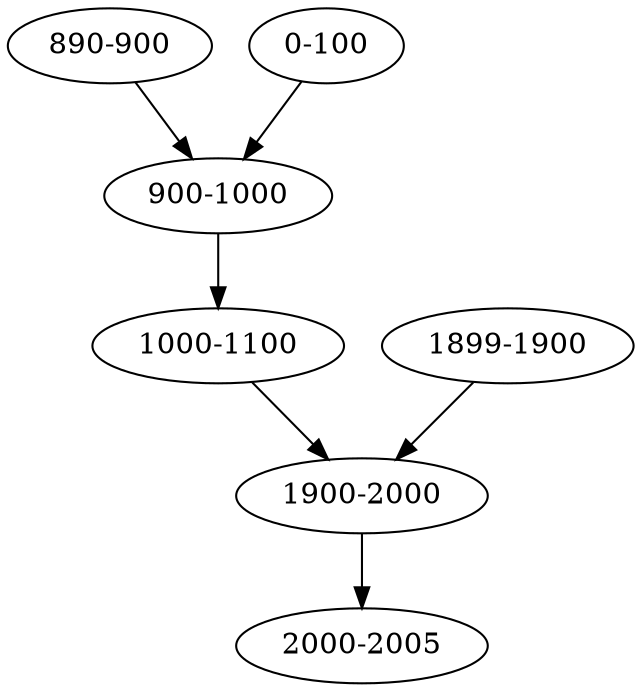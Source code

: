 strict digraph G {
"890-900" [data="[id=G2.1,strand=+,score=0.010000]"];
"900-1000" [data="[id=G1.1,strand=+,score=0.100000],[id=G2.1,strand=+,score=0.100000]"];
"1000-1100" [data="[id=G2.1,strand=+,score=0.100000]"];
"1899-1900" [data="[id=G3.1,strand=+,score=0.001000]"];
"1900-2000" [data="[id=G2.1,strand=+,score=0.100000],[id=G3.1,strand=+,score=0.100000]"];
"2000-2005" [data="[id=G3.1,strand=+,score=0.005000]"];
"0-100" [data="[id=G1.1,strand=+,score=0.100000]"];
"890-900" -> "900-1000"  [data="[id=G2.1,strand=+,score=0.001000]"];
"900-1000" -> "1000-1100"  [data="[id=G2.1,strand=+,score=0.001000]"];
"1000-1100" -> "1900-2000"  [data="[id=G2.1,strand=+,score=0.001000]"];
"1899-1900" -> "1900-2000"  [data="[id=G3.1,strand=+,score=0.001000]"];
"1900-2000" -> "2000-2005"  [data="[id=G3.1,strand=+,score=0.001000]"];
"0-100" -> "900-1000"  [data="[id=G1.1,strand=+,score=0.001000]"];
}
